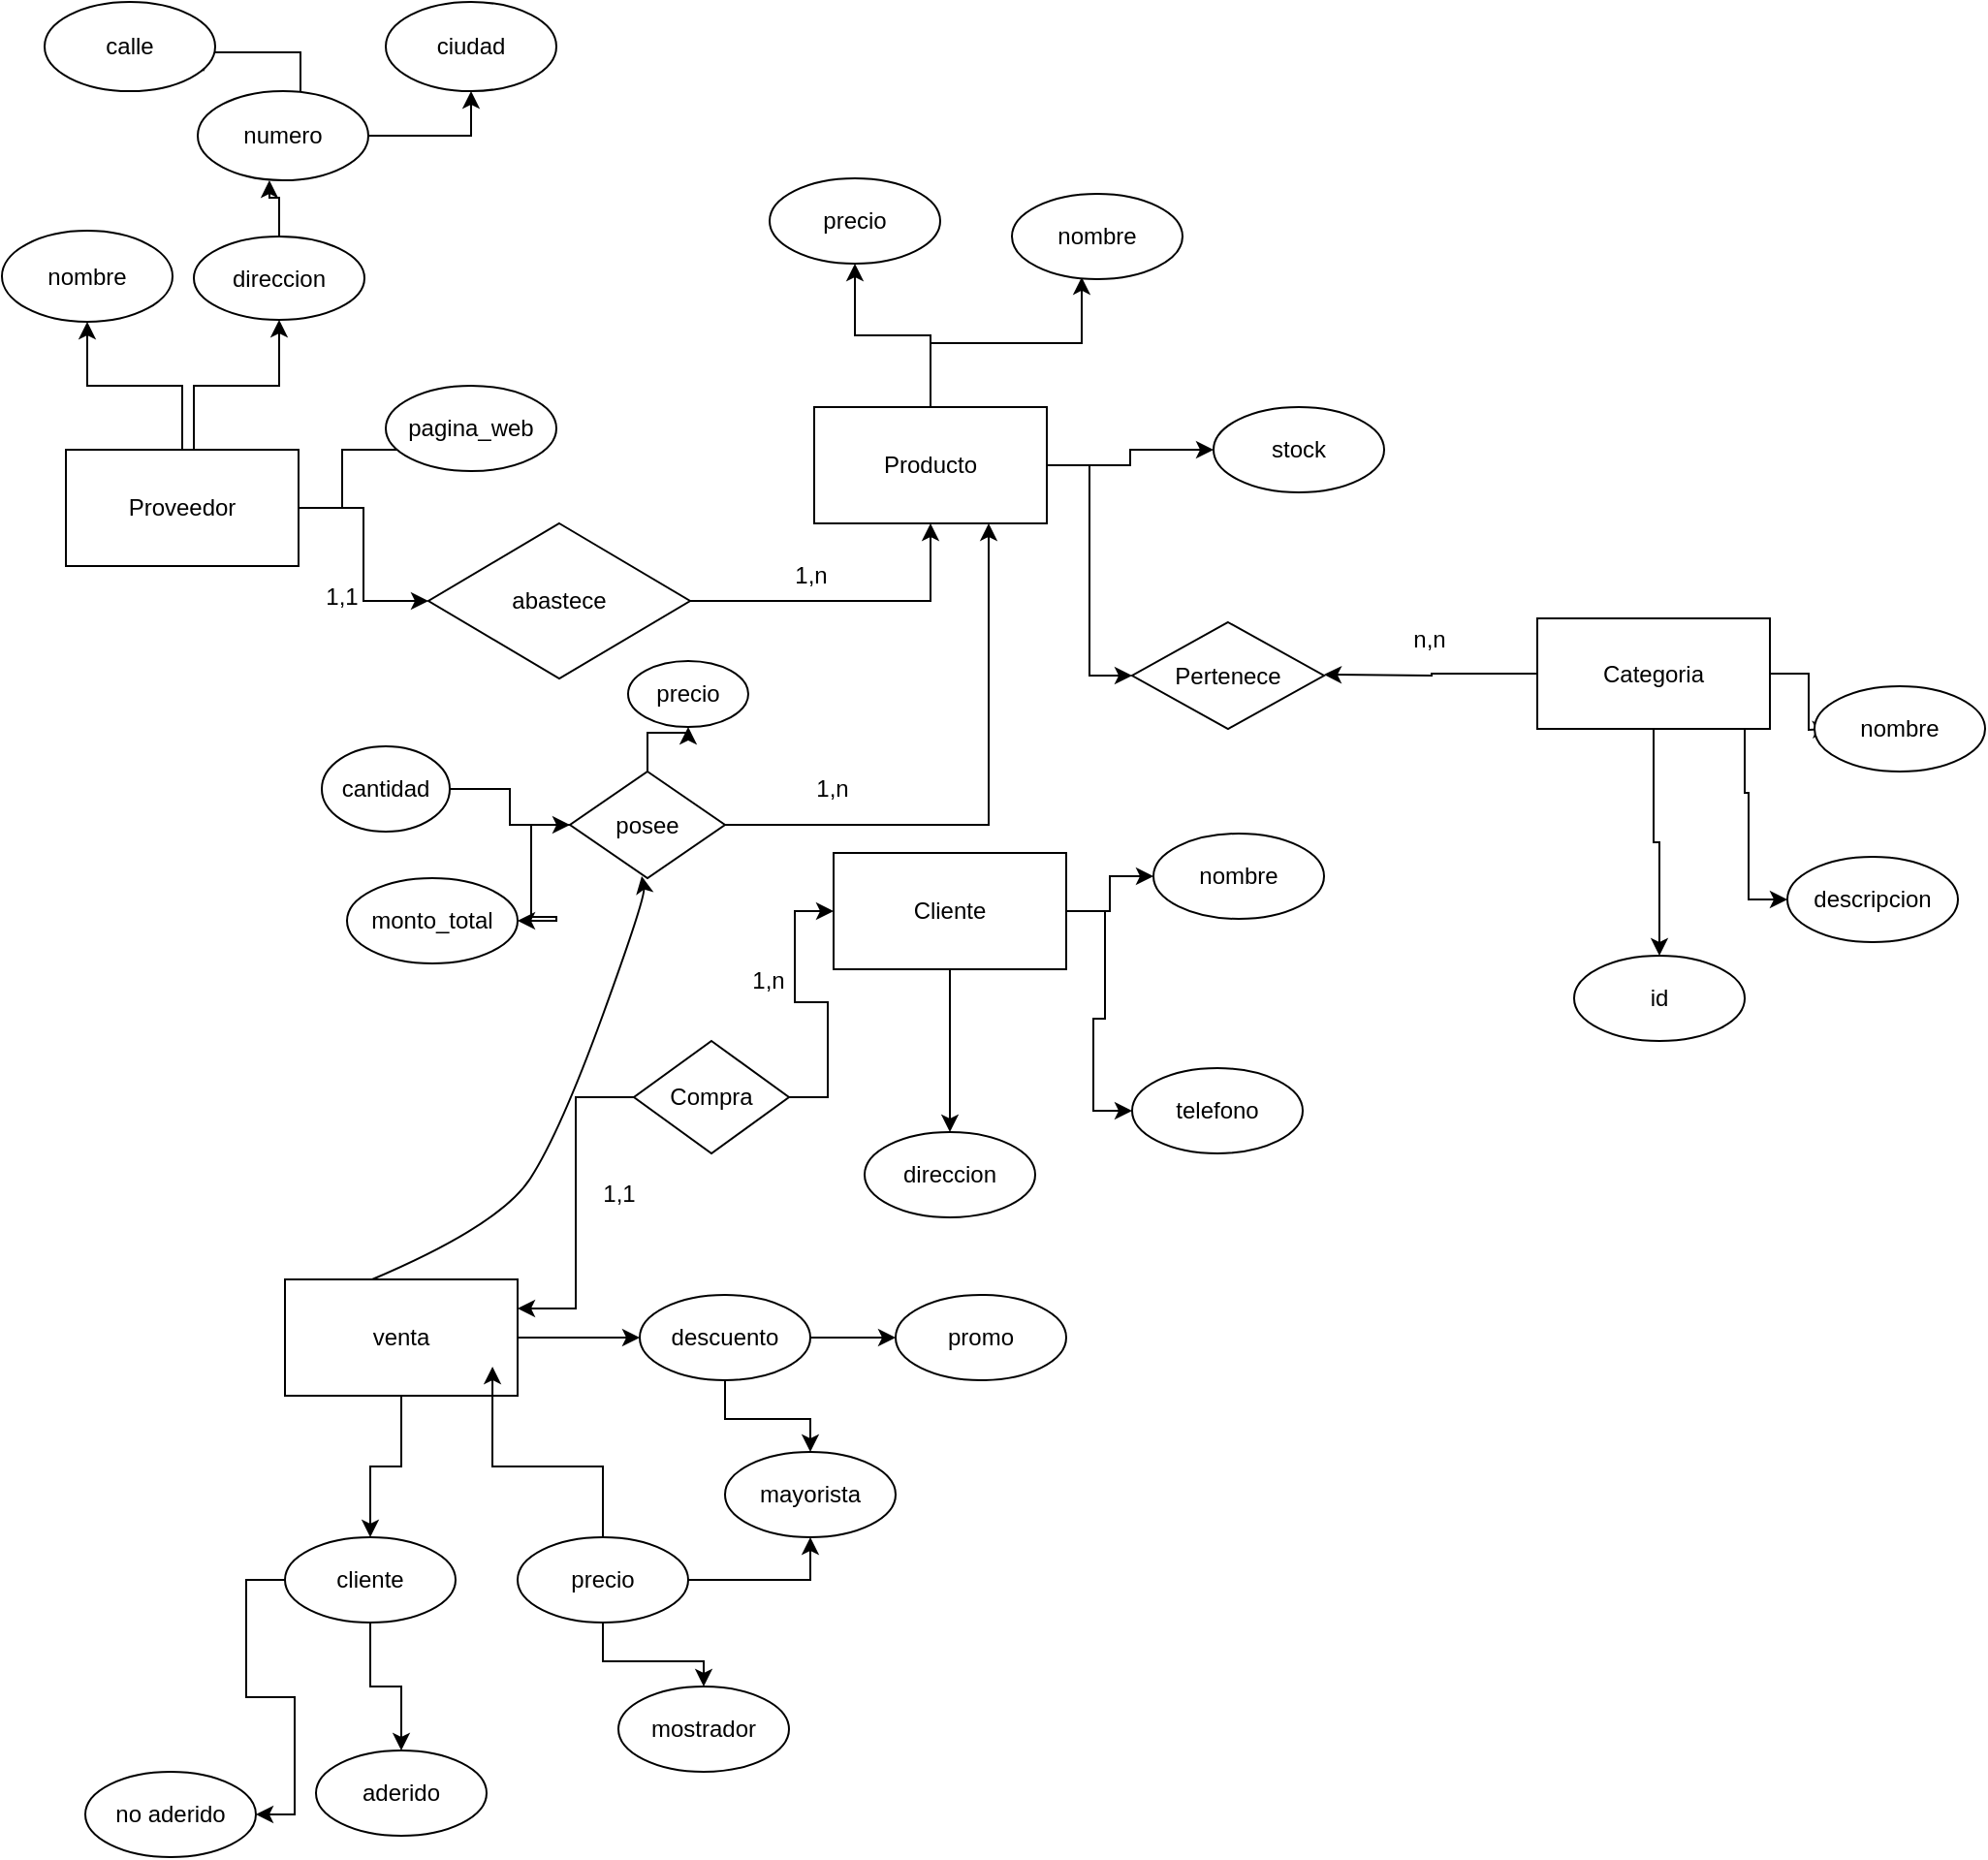 <mxfile version="19.0.3" type="device"><diagram id="mYWOh-4JQOEDQK97CBWT" name="Page-1"><mxGraphModel dx="1463" dy="875" grid="1" gridSize="11" guides="1" tooltips="1" connect="1" arrows="1" fold="1" page="1" pageScale="1" pageWidth="1100" pageHeight="1700" math="0" shadow="0"><root><mxCell id="0"/><mxCell id="1" parent="0"/><mxCell id="fJDaMah9DzMmLFJxV_Jg-27" style="edgeStyle=orthogonalEdgeStyle;rounded=0;orthogonalLoop=1;jettySize=auto;html=1;" edge="1" parent="1" source="fJDaMah9DzMmLFJxV_Jg-1" target="fJDaMah9DzMmLFJxV_Jg-6"><mxGeometry relative="1" as="geometry"><Array as="points"><mxPoint x="104" y="209"/><mxPoint x="55" y="209"/></Array></mxGeometry></mxCell><mxCell id="fJDaMah9DzMmLFJxV_Jg-28" style="edgeStyle=orthogonalEdgeStyle;rounded=0;orthogonalLoop=1;jettySize=auto;html=1;entryX=0.5;entryY=1;entryDx=0;entryDy=0;" edge="1" parent="1" source="fJDaMah9DzMmLFJxV_Jg-1" target="fJDaMah9DzMmLFJxV_Jg-24"><mxGeometry relative="1" as="geometry"><Array as="points"><mxPoint x="110" y="209"/><mxPoint x="154" y="209"/></Array></mxGeometry></mxCell><mxCell id="fJDaMah9DzMmLFJxV_Jg-31" style="edgeStyle=orthogonalEdgeStyle;rounded=0;orthogonalLoop=1;jettySize=auto;html=1;entryX=0.375;entryY=0.75;entryDx=0;entryDy=0;entryPerimeter=0;" edge="1" parent="1" source="fJDaMah9DzMmLFJxV_Jg-1" target="fJDaMah9DzMmLFJxV_Jg-9"><mxGeometry relative="1" as="geometry"/></mxCell><mxCell id="fJDaMah9DzMmLFJxV_Jg-62" style="edgeStyle=orthogonalEdgeStyle;rounded=0;orthogonalLoop=1;jettySize=auto;html=1;entryX=0;entryY=0.5;entryDx=0;entryDy=0;" edge="1" parent="1" source="fJDaMah9DzMmLFJxV_Jg-1" target="fJDaMah9DzMmLFJxV_Jg-60"><mxGeometry relative="1" as="geometry"/></mxCell><mxCell id="fJDaMah9DzMmLFJxV_Jg-1" value="Proveedor" style="rounded=0;whiteSpace=wrap;html=1;" vertex="1" parent="1"><mxGeometry x="44" y="242" width="120" height="60" as="geometry"/></mxCell><mxCell id="fJDaMah9DzMmLFJxV_Jg-37" style="edgeStyle=orthogonalEdgeStyle;rounded=0;orthogonalLoop=1;jettySize=auto;html=1;" edge="1" parent="1" source="fJDaMah9DzMmLFJxV_Jg-2" target="fJDaMah9DzMmLFJxV_Jg-17"><mxGeometry relative="1" as="geometry"/></mxCell><mxCell id="fJDaMah9DzMmLFJxV_Jg-38" style="edgeStyle=orthogonalEdgeStyle;rounded=0;orthogonalLoop=1;jettySize=auto;html=1;" edge="1" parent="1" source="fJDaMah9DzMmLFJxV_Jg-2" target="fJDaMah9DzMmLFJxV_Jg-10"><mxGeometry relative="1" as="geometry"/></mxCell><mxCell id="fJDaMah9DzMmLFJxV_Jg-39" style="edgeStyle=orthogonalEdgeStyle;rounded=0;orthogonalLoop=1;jettySize=auto;html=1;entryX=0;entryY=0.5;entryDx=0;entryDy=0;" edge="1" parent="1" source="fJDaMah9DzMmLFJxV_Jg-2" target="fJDaMah9DzMmLFJxV_Jg-16"><mxGeometry relative="1" as="geometry"/></mxCell><mxCell id="fJDaMah9DzMmLFJxV_Jg-2" value="Cliente" style="rounded=0;whiteSpace=wrap;html=1;" vertex="1" parent="1"><mxGeometry x="440" y="450" width="120" height="60" as="geometry"/></mxCell><mxCell id="fJDaMah9DzMmLFJxV_Jg-41" style="edgeStyle=orthogonalEdgeStyle;rounded=0;orthogonalLoop=1;jettySize=auto;html=1;" edge="1" parent="1" source="fJDaMah9DzMmLFJxV_Jg-3" target="fJDaMah9DzMmLFJxV_Jg-15"><mxGeometry relative="1" as="geometry"/></mxCell><mxCell id="fJDaMah9DzMmLFJxV_Jg-42" style="edgeStyle=orthogonalEdgeStyle;rounded=0;orthogonalLoop=1;jettySize=auto;html=1;entryX=0.409;entryY=0.977;entryDx=0;entryDy=0;entryPerimeter=0;" edge="1" parent="1" source="fJDaMah9DzMmLFJxV_Jg-3" target="fJDaMah9DzMmLFJxV_Jg-14"><mxGeometry relative="1" as="geometry"/></mxCell><mxCell id="fJDaMah9DzMmLFJxV_Jg-43" style="edgeStyle=orthogonalEdgeStyle;rounded=0;orthogonalLoop=1;jettySize=auto;html=1;" edge="1" parent="1" source="fJDaMah9DzMmLFJxV_Jg-3" target="fJDaMah9DzMmLFJxV_Jg-13"><mxGeometry relative="1" as="geometry"/></mxCell><mxCell id="fJDaMah9DzMmLFJxV_Jg-68" style="edgeStyle=orthogonalEdgeStyle;rounded=0;orthogonalLoop=1;jettySize=auto;html=1;entryX=0;entryY=0.5;entryDx=0;entryDy=0;" edge="1" parent="1" source="fJDaMah9DzMmLFJxV_Jg-3" target="fJDaMah9DzMmLFJxV_Jg-67"><mxGeometry relative="1" as="geometry"/></mxCell><mxCell id="fJDaMah9DzMmLFJxV_Jg-3" value="Producto" style="rounded=0;whiteSpace=wrap;html=1;" vertex="1" parent="1"><mxGeometry x="430" y="220" width="120" height="60" as="geometry"/></mxCell><mxCell id="fJDaMah9DzMmLFJxV_Jg-34" style="edgeStyle=orthogonalEdgeStyle;rounded=0;orthogonalLoop=1;jettySize=auto;html=1;" edge="1" parent="1" source="fJDaMah9DzMmLFJxV_Jg-4" target="fJDaMah9DzMmLFJxV_Jg-22"><mxGeometry relative="1" as="geometry"/></mxCell><mxCell id="fJDaMah9DzMmLFJxV_Jg-35" style="edgeStyle=orthogonalEdgeStyle;rounded=0;orthogonalLoop=1;jettySize=auto;html=1;" edge="1" parent="1" source="fJDaMah9DzMmLFJxV_Jg-4"><mxGeometry relative="1" as="geometry"><mxPoint x="954" y="386" as="targetPoint"/></mxGeometry></mxCell><mxCell id="fJDaMah9DzMmLFJxV_Jg-36" style="edgeStyle=orthogonalEdgeStyle;rounded=0;orthogonalLoop=1;jettySize=auto;html=1;entryX=0;entryY=0.5;entryDx=0;entryDy=0;" edge="1" parent="1" source="fJDaMah9DzMmLFJxV_Jg-4" target="fJDaMah9DzMmLFJxV_Jg-11"><mxGeometry relative="1" as="geometry"><Array as="points"><mxPoint x="910" y="419"/><mxPoint x="912" y="419"/><mxPoint x="912" y="474"/></Array></mxGeometry></mxCell><mxCell id="fJDaMah9DzMmLFJxV_Jg-66" style="edgeStyle=orthogonalEdgeStyle;rounded=0;orthogonalLoop=1;jettySize=auto;html=1;" edge="1" parent="1" source="fJDaMah9DzMmLFJxV_Jg-4"><mxGeometry relative="1" as="geometry"><mxPoint x="693" y="358" as="targetPoint"/></mxGeometry></mxCell><mxCell id="fJDaMah9DzMmLFJxV_Jg-4" value="Categoria" style="rounded=0;whiteSpace=wrap;html=1;" vertex="1" parent="1"><mxGeometry x="803" y="329" width="120" height="57" as="geometry"/></mxCell><mxCell id="fJDaMah9DzMmLFJxV_Jg-44" style="edgeStyle=orthogonalEdgeStyle;rounded=0;orthogonalLoop=1;jettySize=auto;html=1;" edge="1" parent="1" source="fJDaMah9DzMmLFJxV_Jg-5" target="fJDaMah9DzMmLFJxV_Jg-19"><mxGeometry relative="1" as="geometry"/></mxCell><mxCell id="fJDaMah9DzMmLFJxV_Jg-46" style="edgeStyle=orthogonalEdgeStyle;rounded=0;orthogonalLoop=1;jettySize=auto;html=1;" edge="1" parent="1" source="fJDaMah9DzMmLFJxV_Jg-5" target="fJDaMah9DzMmLFJxV_Jg-20"><mxGeometry relative="1" as="geometry"/></mxCell><mxCell id="fJDaMah9DzMmLFJxV_Jg-5" value="venta" style="rounded=0;whiteSpace=wrap;html=1;" vertex="1" parent="1"><mxGeometry x="157" y="670" width="120" height="60" as="geometry"/></mxCell><mxCell id="fJDaMah9DzMmLFJxV_Jg-6" value="nombre" style="ellipse;whiteSpace=wrap;html=1;" vertex="1" parent="1"><mxGeometry x="11" y="129" width="88" height="47" as="geometry"/></mxCell><mxCell id="fJDaMah9DzMmLFJxV_Jg-30" style="edgeStyle=orthogonalEdgeStyle;rounded=0;orthogonalLoop=1;jettySize=auto;html=1;entryX=0.932;entryY=0.783;entryDx=0;entryDy=0;entryPerimeter=0;" edge="1" parent="1" source="fJDaMah9DzMmLFJxV_Jg-7" target="fJDaMah9DzMmLFJxV_Jg-26"><mxGeometry relative="1" as="geometry"><Array as="points"><mxPoint x="165" y="37"/><mxPoint x="115" y="37"/></Array></mxGeometry></mxCell><mxCell id="fJDaMah9DzMmLFJxV_Jg-40" style="edgeStyle=orthogonalEdgeStyle;rounded=0;orthogonalLoop=1;jettySize=auto;html=1;entryX=0.5;entryY=1;entryDx=0;entryDy=0;" edge="1" parent="1" source="fJDaMah9DzMmLFJxV_Jg-7" target="fJDaMah9DzMmLFJxV_Jg-25"><mxGeometry relative="1" as="geometry"/></mxCell><mxCell id="fJDaMah9DzMmLFJxV_Jg-7" value="numero" style="ellipse;whiteSpace=wrap;html=1;" vertex="1" parent="1"><mxGeometry x="112" y="57" width="88" height="46" as="geometry"/></mxCell><mxCell id="fJDaMah9DzMmLFJxV_Jg-8" style="edgeStyle=orthogonalEdgeStyle;rounded=0;orthogonalLoop=1;jettySize=auto;html=1;exitX=0.5;exitY=1;exitDx=0;exitDy=0;" edge="1" parent="1" source="fJDaMah9DzMmLFJxV_Jg-6" target="fJDaMah9DzMmLFJxV_Jg-6"><mxGeometry relative="1" as="geometry"/></mxCell><mxCell id="fJDaMah9DzMmLFJxV_Jg-9" value="pagina_web" style="ellipse;whiteSpace=wrap;html=1;" vertex="1" parent="1"><mxGeometry x="209" y="209" width="88" height="44" as="geometry"/></mxCell><mxCell id="fJDaMah9DzMmLFJxV_Jg-10" value="nombre" style="ellipse;whiteSpace=wrap;html=1;" vertex="1" parent="1"><mxGeometry x="605" y="440" width="88" height="44" as="geometry"/></mxCell><mxCell id="fJDaMah9DzMmLFJxV_Jg-11" value="descripcion" style="ellipse;whiteSpace=wrap;html=1;" vertex="1" parent="1"><mxGeometry x="932" y="452" width="88" height="44" as="geometry"/></mxCell><mxCell id="fJDaMah9DzMmLFJxV_Jg-13" value="stock" style="ellipse;whiteSpace=wrap;html=1;" vertex="1" parent="1"><mxGeometry x="636" y="220" width="88" height="44" as="geometry"/></mxCell><mxCell id="fJDaMah9DzMmLFJxV_Jg-14" value="nombre" style="ellipse;whiteSpace=wrap;html=1;" vertex="1" parent="1"><mxGeometry x="532" y="110" width="88" height="44" as="geometry"/></mxCell><mxCell id="fJDaMah9DzMmLFJxV_Jg-15" value="precio" style="ellipse;whiteSpace=wrap;html=1;" vertex="1" parent="1"><mxGeometry x="407" y="102" width="88" height="44" as="geometry"/></mxCell><mxCell id="fJDaMah9DzMmLFJxV_Jg-16" value="telefono" style="ellipse;whiteSpace=wrap;html=1;" vertex="1" parent="1"><mxGeometry x="594" y="561" width="88" height="44" as="geometry"/></mxCell><mxCell id="fJDaMah9DzMmLFJxV_Jg-17" value="direccion" style="ellipse;whiteSpace=wrap;html=1;" vertex="1" parent="1"><mxGeometry x="456" y="594" width="88" height="44" as="geometry"/></mxCell><mxCell id="fJDaMah9DzMmLFJxV_Jg-18" value="monto_total" style="ellipse;whiteSpace=wrap;html=1;" vertex="1" parent="1"><mxGeometry x="189" y="463" width="88" height="44" as="geometry"/></mxCell><mxCell id="fJDaMah9DzMmLFJxV_Jg-52" style="edgeStyle=orthogonalEdgeStyle;rounded=0;orthogonalLoop=1;jettySize=auto;html=1;" edge="1" parent="1" source="fJDaMah9DzMmLFJxV_Jg-19" target="fJDaMah9DzMmLFJxV_Jg-48"><mxGeometry relative="1" as="geometry"/></mxCell><mxCell id="fJDaMah9DzMmLFJxV_Jg-54" style="edgeStyle=orthogonalEdgeStyle;rounded=0;orthogonalLoop=1;jettySize=auto;html=1;" edge="1" parent="1" source="fJDaMah9DzMmLFJxV_Jg-19" target="fJDaMah9DzMmLFJxV_Jg-53"><mxGeometry relative="1" as="geometry"/></mxCell><mxCell id="fJDaMah9DzMmLFJxV_Jg-19" value="descuento" style="ellipse;whiteSpace=wrap;html=1;" vertex="1" parent="1"><mxGeometry x="340" y="678" width="88" height="44" as="geometry"/></mxCell><mxCell id="fJDaMah9DzMmLFJxV_Jg-58" style="edgeStyle=orthogonalEdgeStyle;rounded=0;orthogonalLoop=1;jettySize=auto;html=1;" edge="1" parent="1" source="fJDaMah9DzMmLFJxV_Jg-20" target="fJDaMah9DzMmLFJxV_Jg-56"><mxGeometry relative="1" as="geometry"/></mxCell><mxCell id="fJDaMah9DzMmLFJxV_Jg-59" style="edgeStyle=orthogonalEdgeStyle;rounded=0;orthogonalLoop=1;jettySize=auto;html=1;entryX=1;entryY=0.5;entryDx=0;entryDy=0;" edge="1" parent="1" source="fJDaMah9DzMmLFJxV_Jg-20" target="fJDaMah9DzMmLFJxV_Jg-57"><mxGeometry relative="1" as="geometry"/></mxCell><mxCell id="fJDaMah9DzMmLFJxV_Jg-20" value="cliente" style="ellipse;whiteSpace=wrap;html=1;" vertex="1" parent="1"><mxGeometry x="157" y="803" width="88" height="44" as="geometry"/></mxCell><mxCell id="fJDaMah9DzMmLFJxV_Jg-50" style="edgeStyle=orthogonalEdgeStyle;rounded=0;orthogonalLoop=1;jettySize=auto;html=1;" edge="1" parent="1" source="fJDaMah9DzMmLFJxV_Jg-21" target="fJDaMah9DzMmLFJxV_Jg-49"><mxGeometry relative="1" as="geometry"/></mxCell><mxCell id="fJDaMah9DzMmLFJxV_Jg-51" style="edgeStyle=orthogonalEdgeStyle;rounded=0;orthogonalLoop=1;jettySize=auto;html=1;entryX=0.5;entryY=1;entryDx=0;entryDy=0;" edge="1" parent="1" source="fJDaMah9DzMmLFJxV_Jg-21" target="fJDaMah9DzMmLFJxV_Jg-48"><mxGeometry relative="1" as="geometry"/></mxCell><mxCell id="fJDaMah9DzMmLFJxV_Jg-73" style="edgeStyle=orthogonalEdgeStyle;rounded=0;orthogonalLoop=1;jettySize=auto;html=1;entryX=0.892;entryY=0.75;entryDx=0;entryDy=0;entryPerimeter=0;" edge="1" parent="1" source="fJDaMah9DzMmLFJxV_Jg-21" target="fJDaMah9DzMmLFJxV_Jg-5"><mxGeometry relative="1" as="geometry"/></mxCell><mxCell id="fJDaMah9DzMmLFJxV_Jg-21" value="precio" style="ellipse;whiteSpace=wrap;html=1;" vertex="1" parent="1"><mxGeometry x="277" y="803" width="88" height="44" as="geometry"/></mxCell><mxCell id="fJDaMah9DzMmLFJxV_Jg-22" value="id" style="ellipse;whiteSpace=wrap;html=1;" vertex="1" parent="1"><mxGeometry x="822" y="503" width="88" height="44" as="geometry"/></mxCell><mxCell id="fJDaMah9DzMmLFJxV_Jg-23" value="nombre" style="ellipse;whiteSpace=wrap;html=1;" vertex="1" parent="1"><mxGeometry x="946" y="364" width="88" height="44" as="geometry"/></mxCell><mxCell id="fJDaMah9DzMmLFJxV_Jg-29" value="" style="edgeStyle=orthogonalEdgeStyle;rounded=0;orthogonalLoop=1;jettySize=auto;html=1;entryX=0.42;entryY=1;entryDx=0;entryDy=0;entryPerimeter=0;" edge="1" parent="1" source="fJDaMah9DzMmLFJxV_Jg-24" target="fJDaMah9DzMmLFJxV_Jg-7"><mxGeometry relative="1" as="geometry"/></mxCell><mxCell id="fJDaMah9DzMmLFJxV_Jg-24" value="direccion" style="ellipse;whiteSpace=wrap;html=1;" vertex="1" parent="1"><mxGeometry x="110" y="132" width="88" height="43" as="geometry"/></mxCell><mxCell id="fJDaMah9DzMmLFJxV_Jg-25" value="ciudad" style="ellipse;whiteSpace=wrap;html=1;" vertex="1" parent="1"><mxGeometry x="209" y="11" width="88" height="46" as="geometry"/></mxCell><mxCell id="fJDaMah9DzMmLFJxV_Jg-26" value="calle" style="ellipse;whiteSpace=wrap;html=1;" vertex="1" parent="1"><mxGeometry x="33" y="11" width="88" height="46" as="geometry"/></mxCell><mxCell id="fJDaMah9DzMmLFJxV_Jg-48" value="mayorista" style="ellipse;whiteSpace=wrap;html=1;" vertex="1" parent="1"><mxGeometry x="384" y="759" width="88" height="44" as="geometry"/></mxCell><mxCell id="fJDaMah9DzMmLFJxV_Jg-49" value="mostrador" style="ellipse;whiteSpace=wrap;html=1;" vertex="1" parent="1"><mxGeometry x="329" y="880" width="88" height="44" as="geometry"/></mxCell><mxCell id="fJDaMah9DzMmLFJxV_Jg-53" value="promo" style="ellipse;whiteSpace=wrap;html=1;" vertex="1" parent="1"><mxGeometry x="472" y="678" width="88" height="44" as="geometry"/></mxCell><mxCell id="fJDaMah9DzMmLFJxV_Jg-56" value="aderido" style="ellipse;whiteSpace=wrap;html=1;" vertex="1" parent="1"><mxGeometry x="173" y="913" width="88" height="44" as="geometry"/></mxCell><mxCell id="fJDaMah9DzMmLFJxV_Jg-57" value="no aderido" style="ellipse;whiteSpace=wrap;html=1;" vertex="1" parent="1"><mxGeometry x="54" y="924" width="88" height="44" as="geometry"/></mxCell><mxCell id="fJDaMah9DzMmLFJxV_Jg-61" style="edgeStyle=orthogonalEdgeStyle;rounded=0;orthogonalLoop=1;jettySize=auto;html=1;entryX=0.5;entryY=1;entryDx=0;entryDy=0;" edge="1" parent="1" source="fJDaMah9DzMmLFJxV_Jg-60" target="fJDaMah9DzMmLFJxV_Jg-3"><mxGeometry relative="1" as="geometry"/></mxCell><mxCell id="fJDaMah9DzMmLFJxV_Jg-60" value="abastece" style="rhombus;whiteSpace=wrap;html=1;" vertex="1" parent="1"><mxGeometry x="231" y="280" width="135" height="80" as="geometry"/></mxCell><mxCell id="fJDaMah9DzMmLFJxV_Jg-63" value="1,1" style="text;html=1;align=center;verticalAlign=middle;resizable=0;points=[];autosize=1;strokeColor=none;fillColor=none;" vertex="1" parent="1"><mxGeometry x="169" y="307" width="33" height="22" as="geometry"/></mxCell><mxCell id="fJDaMah9DzMmLFJxV_Jg-64" value="1,n" style="text;html=1;align=center;verticalAlign=middle;resizable=0;points=[];autosize=1;strokeColor=none;fillColor=none;" vertex="1" parent="1"><mxGeometry x="411" y="296" width="33" height="22" as="geometry"/></mxCell><mxCell id="fJDaMah9DzMmLFJxV_Jg-67" value="Pertenece" style="rhombus;whiteSpace=wrap;html=1;" vertex="1" parent="1"><mxGeometry x="594" y="331" width="99" height="55" as="geometry"/></mxCell><mxCell id="fJDaMah9DzMmLFJxV_Jg-69" value="" style="curved=1;endArrow=classic;html=1;rounded=0;" edge="1" parent="1"><mxGeometry width="50" height="50" relative="1" as="geometry"><mxPoint x="202" y="670" as="sourcePoint"/><mxPoint x="341" y="462" as="targetPoint"/><Array as="points"><mxPoint x="268" y="642"/><mxPoint x="299" y="594"/><mxPoint x="343" y="473"/></Array></mxGeometry></mxCell><mxCell id="fJDaMah9DzMmLFJxV_Jg-71" style="edgeStyle=orthogonalEdgeStyle;rounded=0;orthogonalLoop=1;jettySize=auto;html=1;entryX=0.75;entryY=1;entryDx=0;entryDy=0;" edge="1" parent="1" source="fJDaMah9DzMmLFJxV_Jg-70" target="fJDaMah9DzMmLFJxV_Jg-3"><mxGeometry relative="1" as="geometry"/></mxCell><mxCell id="fJDaMah9DzMmLFJxV_Jg-74" style="edgeStyle=orthogonalEdgeStyle;rounded=0;orthogonalLoop=1;jettySize=auto;html=1;entryX=1;entryY=0.5;entryDx=0;entryDy=0;" edge="1" parent="1" source="fJDaMah9DzMmLFJxV_Jg-70" target="fJDaMah9DzMmLFJxV_Jg-18"><mxGeometry relative="1" as="geometry"/></mxCell><mxCell id="fJDaMah9DzMmLFJxV_Jg-78" style="edgeStyle=orthogonalEdgeStyle;rounded=0;orthogonalLoop=1;jettySize=auto;html=1;" edge="1" parent="1" source="fJDaMah9DzMmLFJxV_Jg-70" target="fJDaMah9DzMmLFJxV_Jg-77"><mxGeometry relative="1" as="geometry"/></mxCell><mxCell id="fJDaMah9DzMmLFJxV_Jg-70" value="posee" style="rhombus;whiteSpace=wrap;html=1;" vertex="1" parent="1"><mxGeometry x="304" y="408" width="80" height="55" as="geometry"/></mxCell><mxCell id="fJDaMah9DzMmLFJxV_Jg-72" value="1,n" style="text;html=1;align=center;verticalAlign=middle;resizable=0;points=[];autosize=1;strokeColor=none;fillColor=none;" vertex="1" parent="1"><mxGeometry x="422" y="406" width="33" height="22" as="geometry"/></mxCell><mxCell id="fJDaMah9DzMmLFJxV_Jg-76" style="edgeStyle=orthogonalEdgeStyle;rounded=0;orthogonalLoop=1;jettySize=auto;html=1;" edge="1" parent="1" source="fJDaMah9DzMmLFJxV_Jg-75" target="fJDaMah9DzMmLFJxV_Jg-70"><mxGeometry relative="1" as="geometry"/></mxCell><mxCell id="fJDaMah9DzMmLFJxV_Jg-75" value="cantidad" style="ellipse;whiteSpace=wrap;html=1;" vertex="1" parent="1"><mxGeometry x="176" y="395" width="66" height="44" as="geometry"/></mxCell><mxCell id="fJDaMah9DzMmLFJxV_Jg-77" value="precio" style="ellipse;whiteSpace=wrap;html=1;" vertex="1" parent="1"><mxGeometry x="334" y="351" width="62" height="34" as="geometry"/></mxCell><mxCell id="fJDaMah9DzMmLFJxV_Jg-80" style="edgeStyle=orthogonalEdgeStyle;rounded=0;orthogonalLoop=1;jettySize=auto;html=1;entryX=0;entryY=0.5;entryDx=0;entryDy=0;" edge="1" parent="1" source="fJDaMah9DzMmLFJxV_Jg-79" target="fJDaMah9DzMmLFJxV_Jg-2"><mxGeometry relative="1" as="geometry"/></mxCell><mxCell id="fJDaMah9DzMmLFJxV_Jg-81" style="edgeStyle=orthogonalEdgeStyle;rounded=0;orthogonalLoop=1;jettySize=auto;html=1;entryX=1;entryY=0.25;entryDx=0;entryDy=0;" edge="1" parent="1" source="fJDaMah9DzMmLFJxV_Jg-79" target="fJDaMah9DzMmLFJxV_Jg-5"><mxGeometry relative="1" as="geometry"/></mxCell><mxCell id="fJDaMah9DzMmLFJxV_Jg-79" value="Compra" style="rhombus;whiteSpace=wrap;html=1;" vertex="1" parent="1"><mxGeometry x="337" y="547" width="80" height="58" as="geometry"/></mxCell><mxCell id="fJDaMah9DzMmLFJxV_Jg-82" value="1,n" style="text;html=1;align=center;verticalAlign=middle;resizable=0;points=[];autosize=1;strokeColor=none;fillColor=none;" vertex="1" parent="1"><mxGeometry x="389" y="505" width="33" height="22" as="geometry"/></mxCell><mxCell id="fJDaMah9DzMmLFJxV_Jg-83" value="1,1" style="text;html=1;align=center;verticalAlign=middle;resizable=0;points=[];autosize=1;strokeColor=none;fillColor=none;" vertex="1" parent="1"><mxGeometry x="312" y="615" width="33" height="22" as="geometry"/></mxCell><mxCell id="fJDaMah9DzMmLFJxV_Jg-84" value="n,n" style="text;html=1;align=center;verticalAlign=middle;resizable=0;points=[];autosize=1;strokeColor=none;fillColor=none;" vertex="1" parent="1"><mxGeometry x="730" y="329" width="33" height="22" as="geometry"/></mxCell></root></mxGraphModel></diagram></mxfile>